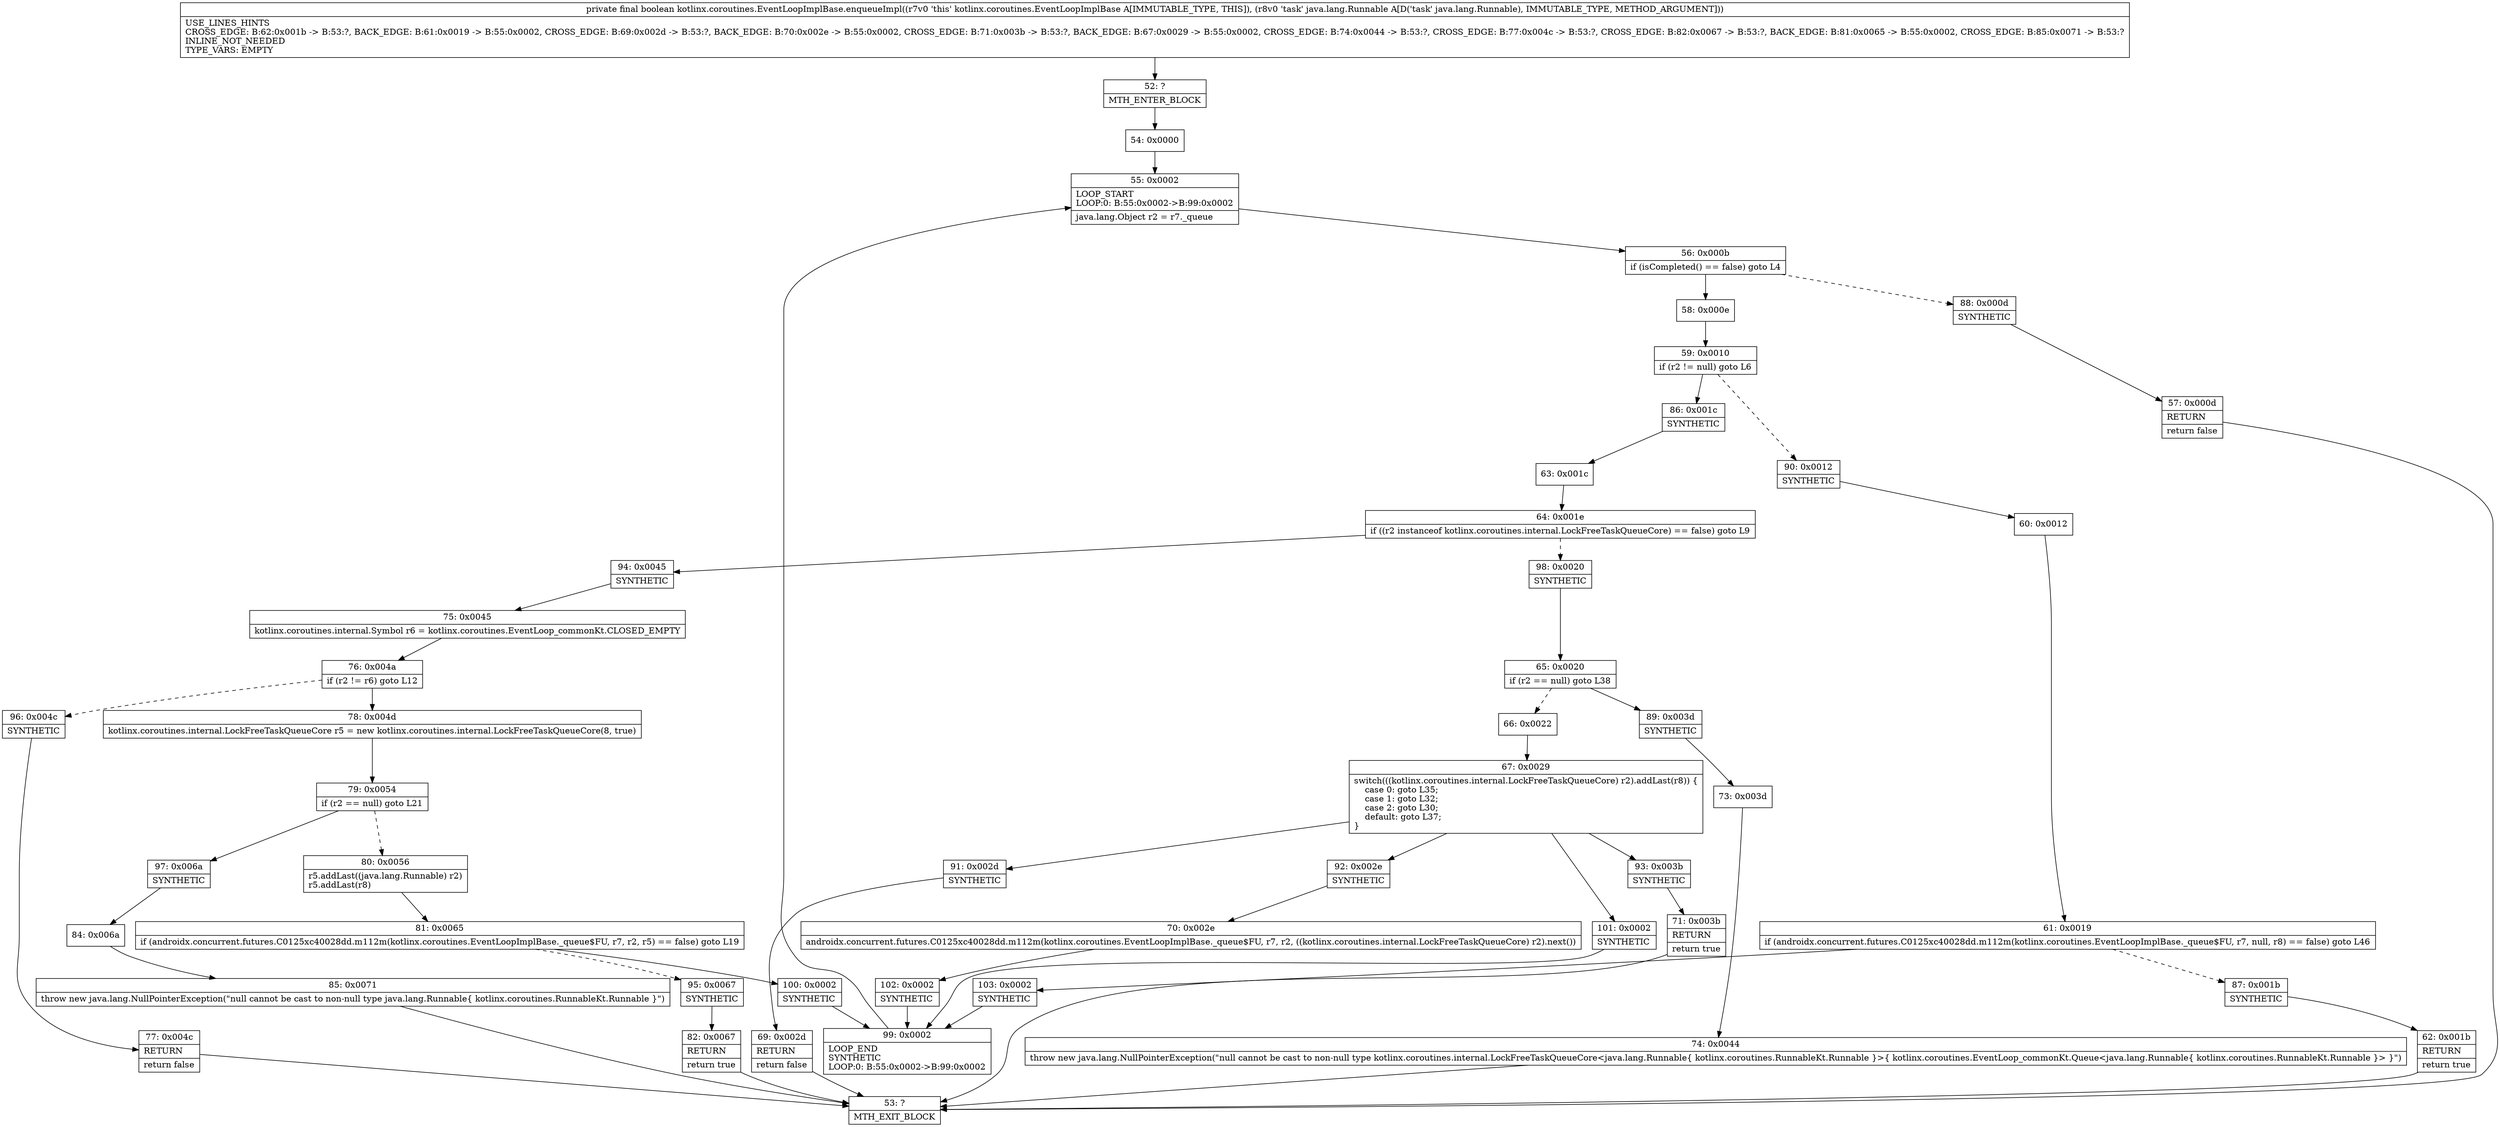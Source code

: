 digraph "CFG forkotlinx.coroutines.EventLoopImplBase.enqueueImpl(Ljava\/lang\/Runnable;)Z" {
Node_52 [shape=record,label="{52\:\ ?|MTH_ENTER_BLOCK\l}"];
Node_54 [shape=record,label="{54\:\ 0x0000}"];
Node_55 [shape=record,label="{55\:\ 0x0002|LOOP_START\lLOOP:0: B:55:0x0002\-\>B:99:0x0002\l|java.lang.Object r2 = r7._queue\l}"];
Node_56 [shape=record,label="{56\:\ 0x000b|if (isCompleted() == false) goto L4\l}"];
Node_58 [shape=record,label="{58\:\ 0x000e}"];
Node_59 [shape=record,label="{59\:\ 0x0010|if (r2 != null) goto L6\l}"];
Node_86 [shape=record,label="{86\:\ 0x001c|SYNTHETIC\l}"];
Node_63 [shape=record,label="{63\:\ 0x001c}"];
Node_64 [shape=record,label="{64\:\ 0x001e|if ((r2 instanceof kotlinx.coroutines.internal.LockFreeTaskQueueCore) == false) goto L9\l}"];
Node_94 [shape=record,label="{94\:\ 0x0045|SYNTHETIC\l}"];
Node_75 [shape=record,label="{75\:\ 0x0045|kotlinx.coroutines.internal.Symbol r6 = kotlinx.coroutines.EventLoop_commonKt.CLOSED_EMPTY\l}"];
Node_76 [shape=record,label="{76\:\ 0x004a|if (r2 != r6) goto L12\l}"];
Node_78 [shape=record,label="{78\:\ 0x004d|kotlinx.coroutines.internal.LockFreeTaskQueueCore r5 = new kotlinx.coroutines.internal.LockFreeTaskQueueCore(8, true)\l}"];
Node_79 [shape=record,label="{79\:\ 0x0054|if (r2 == null) goto L21\l}"];
Node_80 [shape=record,label="{80\:\ 0x0056|r5.addLast((java.lang.Runnable) r2)\lr5.addLast(r8)\l}"];
Node_81 [shape=record,label="{81\:\ 0x0065|if (androidx.concurrent.futures.C0125xc40028dd.m112m(kotlinx.coroutines.EventLoopImplBase._queue$FU, r7, r2, r5) == false) goto L19\l}"];
Node_95 [shape=record,label="{95\:\ 0x0067|SYNTHETIC\l}"];
Node_82 [shape=record,label="{82\:\ 0x0067|RETURN\l|return true\l}"];
Node_53 [shape=record,label="{53\:\ ?|MTH_EXIT_BLOCK\l}"];
Node_100 [shape=record,label="{100\:\ 0x0002|SYNTHETIC\l}"];
Node_99 [shape=record,label="{99\:\ 0x0002|LOOP_END\lSYNTHETIC\lLOOP:0: B:55:0x0002\-\>B:99:0x0002\l}"];
Node_97 [shape=record,label="{97\:\ 0x006a|SYNTHETIC\l}"];
Node_84 [shape=record,label="{84\:\ 0x006a}"];
Node_85 [shape=record,label="{85\:\ 0x0071|throw new java.lang.NullPointerException(\"null cannot be cast to non\-null type java.lang.Runnable\{ kotlinx.coroutines.RunnableKt.Runnable \}\")\l}"];
Node_96 [shape=record,label="{96\:\ 0x004c|SYNTHETIC\l}"];
Node_77 [shape=record,label="{77\:\ 0x004c|RETURN\l|return false\l}"];
Node_98 [shape=record,label="{98\:\ 0x0020|SYNTHETIC\l}"];
Node_65 [shape=record,label="{65\:\ 0x0020|if (r2 == null) goto L38\l}"];
Node_66 [shape=record,label="{66\:\ 0x0022}"];
Node_67 [shape=record,label="{67\:\ 0x0029|switch(((kotlinx.coroutines.internal.LockFreeTaskQueueCore) r2).addLast(r8)) \{\l    case 0: goto L35;\l    case 1: goto L32;\l    case 2: goto L30;\l    default: goto L37;\l\}\l}"];
Node_91 [shape=record,label="{91\:\ 0x002d|SYNTHETIC\l}"];
Node_69 [shape=record,label="{69\:\ 0x002d|RETURN\l|return false\l}"];
Node_92 [shape=record,label="{92\:\ 0x002e|SYNTHETIC\l}"];
Node_70 [shape=record,label="{70\:\ 0x002e|androidx.concurrent.futures.C0125xc40028dd.m112m(kotlinx.coroutines.EventLoopImplBase._queue$FU, r7, r2, ((kotlinx.coroutines.internal.LockFreeTaskQueueCore) r2).next())\l}"];
Node_102 [shape=record,label="{102\:\ 0x0002|SYNTHETIC\l}"];
Node_93 [shape=record,label="{93\:\ 0x003b|SYNTHETIC\l}"];
Node_71 [shape=record,label="{71\:\ 0x003b|RETURN\l|return true\l}"];
Node_101 [shape=record,label="{101\:\ 0x0002|SYNTHETIC\l}"];
Node_89 [shape=record,label="{89\:\ 0x003d|SYNTHETIC\l}"];
Node_73 [shape=record,label="{73\:\ 0x003d}"];
Node_74 [shape=record,label="{74\:\ 0x0044|throw new java.lang.NullPointerException(\"null cannot be cast to non\-null type kotlinx.coroutines.internal.LockFreeTaskQueueCore\<java.lang.Runnable\{ kotlinx.coroutines.RunnableKt.Runnable \}\>\{ kotlinx.coroutines.EventLoop_commonKt.Queue\<java.lang.Runnable\{ kotlinx.coroutines.RunnableKt.Runnable \}\> \}\")\l}"];
Node_90 [shape=record,label="{90\:\ 0x0012|SYNTHETIC\l}"];
Node_60 [shape=record,label="{60\:\ 0x0012}"];
Node_61 [shape=record,label="{61\:\ 0x0019|if (androidx.concurrent.futures.C0125xc40028dd.m112m(kotlinx.coroutines.EventLoopImplBase._queue$FU, r7, null, r8) == false) goto L46\l}"];
Node_87 [shape=record,label="{87\:\ 0x001b|SYNTHETIC\l}"];
Node_62 [shape=record,label="{62\:\ 0x001b|RETURN\l|return true\l}"];
Node_103 [shape=record,label="{103\:\ 0x0002|SYNTHETIC\l}"];
Node_88 [shape=record,label="{88\:\ 0x000d|SYNTHETIC\l}"];
Node_57 [shape=record,label="{57\:\ 0x000d|RETURN\l|return false\l}"];
MethodNode[shape=record,label="{private final boolean kotlinx.coroutines.EventLoopImplBase.enqueueImpl((r7v0 'this' kotlinx.coroutines.EventLoopImplBase A[IMMUTABLE_TYPE, THIS]), (r8v0 'task' java.lang.Runnable A[D('task' java.lang.Runnable), IMMUTABLE_TYPE, METHOD_ARGUMENT]))  | USE_LINES_HINTS\lCROSS_EDGE: B:62:0x001b \-\> B:53:?, BACK_EDGE: B:61:0x0019 \-\> B:55:0x0002, CROSS_EDGE: B:69:0x002d \-\> B:53:?, BACK_EDGE: B:70:0x002e \-\> B:55:0x0002, CROSS_EDGE: B:71:0x003b \-\> B:53:?, BACK_EDGE: B:67:0x0029 \-\> B:55:0x0002, CROSS_EDGE: B:74:0x0044 \-\> B:53:?, CROSS_EDGE: B:77:0x004c \-\> B:53:?, CROSS_EDGE: B:82:0x0067 \-\> B:53:?, BACK_EDGE: B:81:0x0065 \-\> B:55:0x0002, CROSS_EDGE: B:85:0x0071 \-\> B:53:?\lINLINE_NOT_NEEDED\lTYPE_VARS: EMPTY\l}"];
MethodNode -> Node_52;Node_52 -> Node_54;
Node_54 -> Node_55;
Node_55 -> Node_56;
Node_56 -> Node_58;
Node_56 -> Node_88[style=dashed];
Node_58 -> Node_59;
Node_59 -> Node_86;
Node_59 -> Node_90[style=dashed];
Node_86 -> Node_63;
Node_63 -> Node_64;
Node_64 -> Node_94;
Node_64 -> Node_98[style=dashed];
Node_94 -> Node_75;
Node_75 -> Node_76;
Node_76 -> Node_78;
Node_76 -> Node_96[style=dashed];
Node_78 -> Node_79;
Node_79 -> Node_80[style=dashed];
Node_79 -> Node_97;
Node_80 -> Node_81;
Node_81 -> Node_95[style=dashed];
Node_81 -> Node_100;
Node_95 -> Node_82;
Node_82 -> Node_53;
Node_100 -> Node_99;
Node_99 -> Node_55;
Node_97 -> Node_84;
Node_84 -> Node_85;
Node_85 -> Node_53;
Node_96 -> Node_77;
Node_77 -> Node_53;
Node_98 -> Node_65;
Node_65 -> Node_66[style=dashed];
Node_65 -> Node_89;
Node_66 -> Node_67;
Node_67 -> Node_91;
Node_67 -> Node_92;
Node_67 -> Node_93;
Node_67 -> Node_101;
Node_91 -> Node_69;
Node_69 -> Node_53;
Node_92 -> Node_70;
Node_70 -> Node_102;
Node_102 -> Node_99;
Node_93 -> Node_71;
Node_71 -> Node_53;
Node_101 -> Node_99;
Node_89 -> Node_73;
Node_73 -> Node_74;
Node_74 -> Node_53;
Node_90 -> Node_60;
Node_60 -> Node_61;
Node_61 -> Node_87[style=dashed];
Node_61 -> Node_103;
Node_87 -> Node_62;
Node_62 -> Node_53;
Node_103 -> Node_99;
Node_88 -> Node_57;
Node_57 -> Node_53;
}

